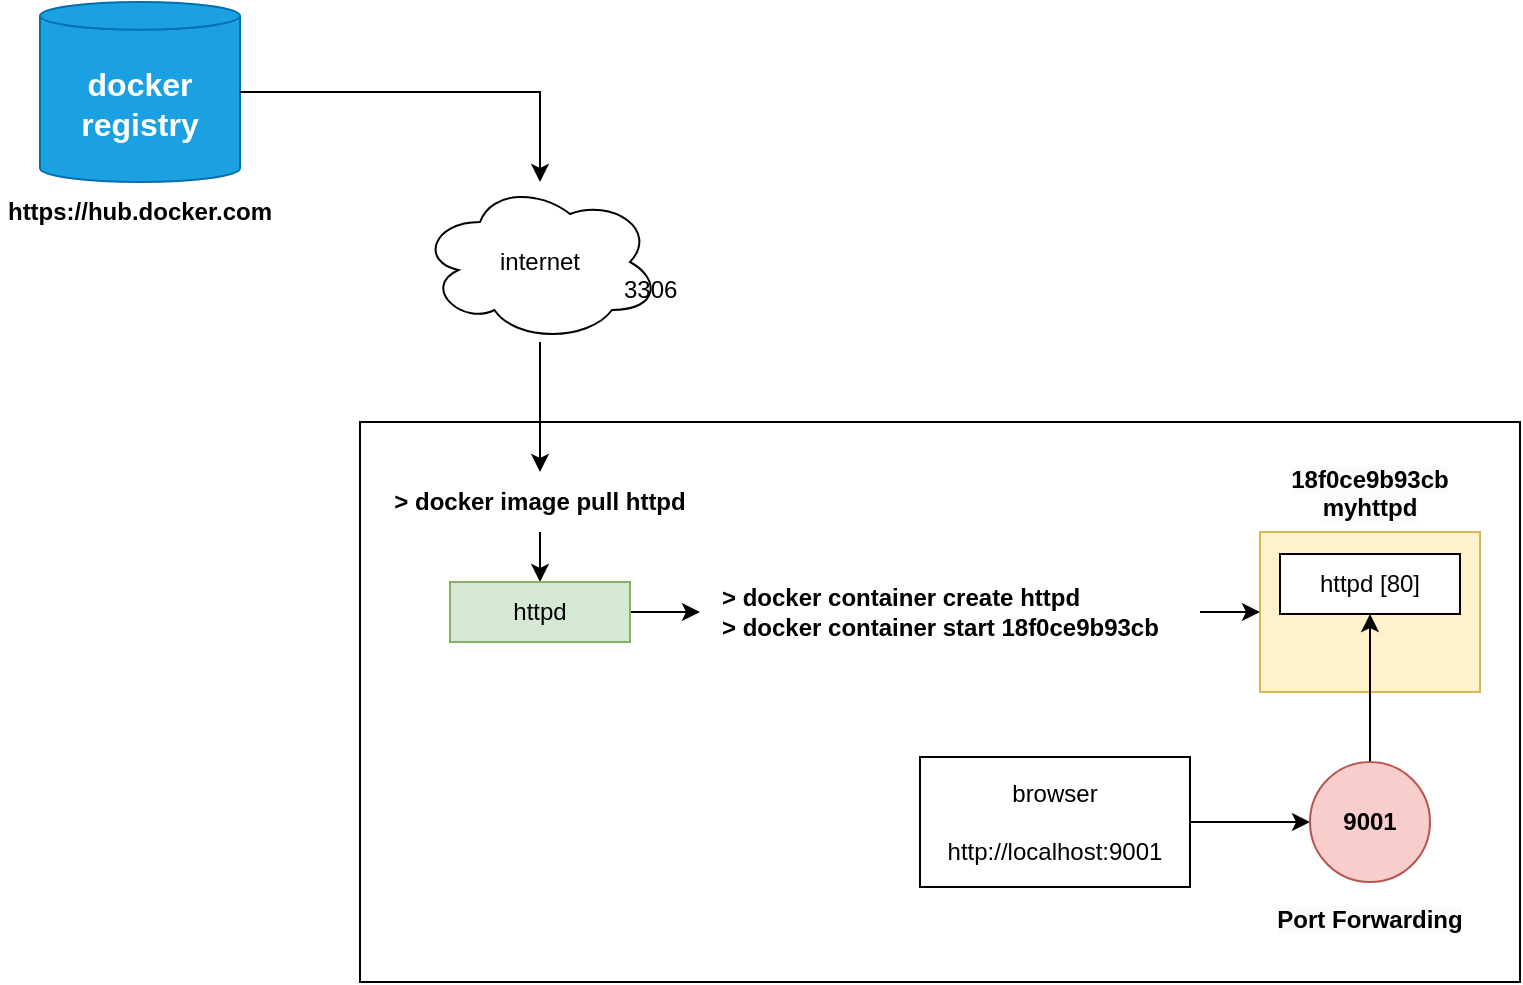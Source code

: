 <mxfile version="21.4.0" type="device" pages="5">
  <diagram name="Page-1" id="sxx5FVFCmUHuuwaiS7VD">
    <mxGraphModel dx="801" dy="534" grid="1" gridSize="10" guides="1" tooltips="1" connect="1" arrows="1" fold="1" page="1" pageScale="1" pageWidth="827" pageHeight="1169" math="0" shadow="0">
      <root>
        <mxCell id="0" />
        <mxCell id="1" parent="0" />
        <mxCell id="eNRJMYx2nh6S-fLK5otT-12" value="" style="rounded=0;whiteSpace=wrap;html=1;" vertex="1" parent="1">
          <mxGeometry x="310" y="350" width="580" height="280" as="geometry" />
        </mxCell>
        <mxCell id="eNRJMYx2nh6S-fLK5otT-8" style="edgeStyle=orthogonalEdgeStyle;rounded=0;orthogonalLoop=1;jettySize=auto;html=1;entryX=0.5;entryY=0;entryDx=0;entryDy=0;" edge="1" parent="1" source="eNRJMYx2nh6S-fLK5otT-5" target="eNRJMYx2nh6S-fLK5otT-3">
          <mxGeometry relative="1" as="geometry" />
        </mxCell>
        <mxCell id="eNRJMYx2nh6S-fLK5otT-1" value="docker registry" style="shape=cylinder3;whiteSpace=wrap;html=1;boundedLbl=1;backgroundOutline=1;size=6.931;fontStyle=1;fontSize=16;fillColor=#1ba1e2;fontColor=#ffffff;strokeColor=#006EAF;" vertex="1" parent="1">
          <mxGeometry x="150" y="140" width="100" height="90" as="geometry" />
        </mxCell>
        <mxCell id="eNRJMYx2nh6S-fLK5otT-2" value="https://hub.docker.com" style="text;html=1;strokeColor=none;fillColor=none;align=center;verticalAlign=middle;whiteSpace=wrap;rounded=0;fontStyle=1" vertex="1" parent="1">
          <mxGeometry x="130" y="230" width="140" height="30" as="geometry" />
        </mxCell>
        <mxCell id="eNRJMYx2nh6S-fLK5otT-15" style="edgeStyle=orthogonalEdgeStyle;rounded=0;orthogonalLoop=1;jettySize=auto;html=1;" edge="1" parent="1" source="eNRJMYx2nh6S-fLK5otT-3" target="eNRJMYx2nh6S-fLK5otT-14">
          <mxGeometry relative="1" as="geometry" />
        </mxCell>
        <mxCell id="eNRJMYx2nh6S-fLK5otT-3" value="httpd" style="rounded=0;whiteSpace=wrap;html=1;fillColor=#d5e8d4;strokeColor=#82b366;" vertex="1" parent="1">
          <mxGeometry x="355" y="430" width="90" height="30" as="geometry" />
        </mxCell>
        <mxCell id="eNRJMYx2nh6S-fLK5otT-9" value="" style="edgeStyle=orthogonalEdgeStyle;rounded=0;orthogonalLoop=1;jettySize=auto;html=1;entryX=0.5;entryY=0;entryDx=0;entryDy=0;" edge="1" parent="1" source="eNRJMYx2nh6S-fLK5otT-10" target="eNRJMYx2nh6S-fLK5otT-5">
          <mxGeometry relative="1" as="geometry">
            <mxPoint x="290" y="245" as="sourcePoint" />
            <mxPoint x="435" y="430" as="targetPoint" />
          </mxGeometry>
        </mxCell>
        <mxCell id="eNRJMYx2nh6S-fLK5otT-5" value="&amp;gt; docker image pull httpd" style="text;html=1;strokeColor=none;fillColor=none;align=center;verticalAlign=middle;whiteSpace=wrap;rounded=0;fontStyle=1" vertex="1" parent="1">
          <mxGeometry x="315" y="375" width="170" height="30" as="geometry" />
        </mxCell>
        <mxCell id="eNRJMYx2nh6S-fLK5otT-11" value="" style="edgeStyle=orthogonalEdgeStyle;rounded=0;orthogonalLoop=1;jettySize=auto;html=1;entryX=0.5;entryY=0;entryDx=0;entryDy=0;" edge="1" parent="1" source="eNRJMYx2nh6S-fLK5otT-1" target="eNRJMYx2nh6S-fLK5otT-10">
          <mxGeometry relative="1" as="geometry">
            <mxPoint x="290" y="245" as="sourcePoint" />
            <mxPoint x="485" y="410" as="targetPoint" />
          </mxGeometry>
        </mxCell>
        <mxCell id="eNRJMYx2nh6S-fLK5otT-10" value="internet" style="ellipse;shape=cloud;whiteSpace=wrap;html=1;" vertex="1" parent="1">
          <mxGeometry x="340" y="230" width="120" height="80" as="geometry" />
        </mxCell>
        <mxCell id="eNRJMYx2nh6S-fLK5otT-13" value="" style="rounded=0;whiteSpace=wrap;html=1;fillColor=#fff2cc;strokeColor=#d6b656;" vertex="1" parent="1">
          <mxGeometry x="760" y="405" width="110" height="80" as="geometry" />
        </mxCell>
        <mxCell id="eNRJMYx2nh6S-fLK5otT-19" style="edgeStyle=orthogonalEdgeStyle;rounded=0;orthogonalLoop=1;jettySize=auto;html=1;" edge="1" parent="1" source="eNRJMYx2nh6S-fLK5otT-14" target="eNRJMYx2nh6S-fLK5otT-13">
          <mxGeometry relative="1" as="geometry" />
        </mxCell>
        <mxCell id="eNRJMYx2nh6S-fLK5otT-14" value="&amp;gt; docker container create httpd&lt;br&gt;&amp;gt; docker container start&amp;nbsp;18f0ce9b93cb" style="text;html=1;strokeColor=none;fillColor=none;align=left;verticalAlign=middle;whiteSpace=wrap;rounded=0;fontStyle=1;spacingLeft=9;" vertex="1" parent="1">
          <mxGeometry x="480" y="405" width="250" height="80" as="geometry" />
        </mxCell>
        <mxCell id="eNRJMYx2nh6S-fLK5otT-21" value="&lt;span style=&quot;color: rgb(0, 0, 0); font-family: Helvetica; font-size: 12px; font-style: normal; font-variant-ligatures: normal; font-variant-caps: normal; font-weight: 700; letter-spacing: normal; orphans: 2; text-indent: 0px; text-transform: none; widows: 2; word-spacing: 0px; -webkit-text-stroke-width: 0px; background-color: rgb(251, 251, 251); text-decoration-thickness: initial; text-decoration-style: initial; text-decoration-color: initial; float: none; display: inline !important;&quot;&gt;18f0ce9b93cb&lt;br&gt;myhttpd&lt;br&gt;&lt;/span&gt;" style="text;whiteSpace=wrap;html=1;align=center;" vertex="1" parent="1">
          <mxGeometry x="760" y="365" width="110" height="35" as="geometry" />
        </mxCell>
        <mxCell id="eNRJMYx2nh6S-fLK5otT-22" value="httpd [80]" style="rounded=0;whiteSpace=wrap;html=1;" vertex="1" parent="1">
          <mxGeometry x="770" y="416" width="90" height="30" as="geometry" />
        </mxCell>
        <mxCell id="eNRJMYx2nh6S-fLK5otT-26" style="edgeStyle=orthogonalEdgeStyle;rounded=0;orthogonalLoop=1;jettySize=auto;html=1;" edge="1" parent="1" source="eNRJMYx2nh6S-fLK5otT-23" target="eNRJMYx2nh6S-fLK5otT-25">
          <mxGeometry relative="1" as="geometry" />
        </mxCell>
        <mxCell id="eNRJMYx2nh6S-fLK5otT-23" value="browser&lt;br&gt;&lt;br&gt;http://localhost:9001" style="rounded=0;whiteSpace=wrap;html=1;" vertex="1" parent="1">
          <mxGeometry x="590" y="517.5" width="135" height="65" as="geometry" />
        </mxCell>
        <mxCell id="eNRJMYx2nh6S-fLK5otT-27" style="edgeStyle=orthogonalEdgeStyle;rounded=0;orthogonalLoop=1;jettySize=auto;html=1;" edge="1" parent="1" source="eNRJMYx2nh6S-fLK5otT-25" target="eNRJMYx2nh6S-fLK5otT-22">
          <mxGeometry relative="1" as="geometry" />
        </mxCell>
        <mxCell id="eNRJMYx2nh6S-fLK5otT-25" value="9001" style="ellipse;whiteSpace=wrap;html=1;aspect=fixed;fontStyle=1;fillColor=#f8cecc;strokeColor=#b85450;" vertex="1" parent="1">
          <mxGeometry x="785" y="520" width="60" height="60" as="geometry" />
        </mxCell>
        <mxCell id="eNRJMYx2nh6S-fLK5otT-28" value="&lt;span style=&quot;color: rgb(0, 0, 0); font-family: Helvetica; font-size: 12px; font-style: normal; font-variant-ligatures: normal; font-variant-caps: normal; font-weight: 700; letter-spacing: normal; orphans: 2; text-indent: 0px; text-transform: none; widows: 2; word-spacing: 0px; -webkit-text-stroke-width: 0px; background-color: rgb(251, 251, 251); text-decoration-thickness: initial; text-decoration-style: initial; text-decoration-color: initial; float: none; display: inline !important;&quot;&gt;Port Forwarding&lt;br&gt;&lt;/span&gt;" style="text;whiteSpace=wrap;html=1;align=center;" vertex="1" parent="1">
          <mxGeometry x="760" y="585" width="110" height="17.5" as="geometry" />
        </mxCell>
        <mxCell id="eNRJMYx2nh6S-fLK5otT-29" value="3306" style="text;whiteSpace=wrap;" vertex="1" parent="1">
          <mxGeometry x="440" y="270" width="60" height="40" as="geometry" />
        </mxCell>
      </root>
    </mxGraphModel>
  </diagram>
  <diagram id="cSW3mCJGaBPUm7ZCizsV" name="Page-2">
    <mxGraphModel dx="710" dy="473" grid="1" gridSize="10" guides="1" tooltips="1" connect="1" arrows="1" fold="1" page="1" pageScale="1" pageWidth="827" pageHeight="1169" math="0" shadow="0">
      <root>
        <mxCell id="0" />
        <mxCell id="1" parent="0" />
        <mxCell id="CWfunzdqJpftwuqHlbdU-1" value="" style="rounded=0;whiteSpace=wrap;html=1;" vertex="1" parent="1">
          <mxGeometry x="310" y="350" width="580" height="280" as="geometry" />
        </mxCell>
        <mxCell id="CWfunzdqJpftwuqHlbdU-2" style="edgeStyle=orthogonalEdgeStyle;rounded=0;orthogonalLoop=1;jettySize=auto;html=1;entryX=0.5;entryY=0;entryDx=0;entryDy=0;" edge="1" parent="1" source="CWfunzdqJpftwuqHlbdU-8" target="CWfunzdqJpftwuqHlbdU-6">
          <mxGeometry relative="1" as="geometry" />
        </mxCell>
        <mxCell id="CWfunzdqJpftwuqHlbdU-3" value="docker registry" style="shape=cylinder3;whiteSpace=wrap;html=1;boundedLbl=1;backgroundOutline=1;size=6.931;fontStyle=1;fontSize=16;fillColor=#1ba1e2;fontColor=#ffffff;strokeColor=#006EAF;" vertex="1" parent="1">
          <mxGeometry x="150" y="140" width="100" height="90" as="geometry" />
        </mxCell>
        <mxCell id="CWfunzdqJpftwuqHlbdU-4" value="https://hub.docker.com" style="text;html=1;strokeColor=none;fillColor=none;align=center;verticalAlign=middle;whiteSpace=wrap;rounded=0;fontStyle=1" vertex="1" parent="1">
          <mxGeometry x="130" y="230" width="140" height="30" as="geometry" />
        </mxCell>
        <mxCell id="CWfunzdqJpftwuqHlbdU-5" style="edgeStyle=orthogonalEdgeStyle;rounded=0;orthogonalLoop=1;jettySize=auto;html=1;" edge="1" parent="1" source="CWfunzdqJpftwuqHlbdU-6" target="CWfunzdqJpftwuqHlbdU-13">
          <mxGeometry relative="1" as="geometry" />
        </mxCell>
        <mxCell id="CWfunzdqJpftwuqHlbdU-6" value="httpd" style="rounded=0;whiteSpace=wrap;html=1;fillColor=#d5e8d4;strokeColor=#82b366;" vertex="1" parent="1">
          <mxGeometry x="355" y="430" width="90" height="30" as="geometry" />
        </mxCell>
        <mxCell id="CWfunzdqJpftwuqHlbdU-7" value="" style="edgeStyle=orthogonalEdgeStyle;rounded=0;orthogonalLoop=1;jettySize=auto;html=1;entryX=0.5;entryY=0;entryDx=0;entryDy=0;" edge="1" parent="1" source="CWfunzdqJpftwuqHlbdU-10" target="CWfunzdqJpftwuqHlbdU-8">
          <mxGeometry relative="1" as="geometry">
            <mxPoint x="290" y="245" as="sourcePoint" />
            <mxPoint x="435" y="430" as="targetPoint" />
          </mxGeometry>
        </mxCell>
        <mxCell id="CWfunzdqJpftwuqHlbdU-8" value="&amp;gt; docker image pull httpd" style="text;html=1;strokeColor=none;fillColor=none;align=center;verticalAlign=middle;whiteSpace=wrap;rounded=0;fontStyle=1" vertex="1" parent="1">
          <mxGeometry x="315" y="375" width="170" height="30" as="geometry" />
        </mxCell>
        <mxCell id="CWfunzdqJpftwuqHlbdU-9" value="" style="edgeStyle=orthogonalEdgeStyle;rounded=0;orthogonalLoop=1;jettySize=auto;html=1;entryX=0.5;entryY=0;entryDx=0;entryDy=0;" edge="1" parent="1" source="CWfunzdqJpftwuqHlbdU-3" target="CWfunzdqJpftwuqHlbdU-10">
          <mxGeometry relative="1" as="geometry">
            <mxPoint x="290" y="245" as="sourcePoint" />
            <mxPoint x="485" y="410" as="targetPoint" />
          </mxGeometry>
        </mxCell>
        <mxCell id="CWfunzdqJpftwuqHlbdU-10" value="internet" style="ellipse;shape=cloud;whiteSpace=wrap;html=1;" vertex="1" parent="1">
          <mxGeometry x="340" y="230" width="120" height="80" as="geometry" />
        </mxCell>
        <mxCell id="CWfunzdqJpftwuqHlbdU-11" value="" style="rounded=0;whiteSpace=wrap;html=1;fillColor=#fff2cc;strokeColor=#d6b656;" vertex="1" parent="1">
          <mxGeometry x="760" y="405" width="110" height="80" as="geometry" />
        </mxCell>
        <mxCell id="CWfunzdqJpftwuqHlbdU-12" style="edgeStyle=orthogonalEdgeStyle;rounded=0;orthogonalLoop=1;jettySize=auto;html=1;" edge="1" parent="1" source="CWfunzdqJpftwuqHlbdU-13" target="CWfunzdqJpftwuqHlbdU-11">
          <mxGeometry relative="1" as="geometry" />
        </mxCell>
        <mxCell id="CWfunzdqJpftwuqHlbdU-13" value="&amp;gt;&amp;nbsp;docker container run -itd --name mysql -p 7005:3306 -e MYSQL_ROOT_PASSWORD=root mysql" style="text;html=1;strokeColor=none;fillColor=none;align=left;verticalAlign=middle;whiteSpace=wrap;rounded=0;fontStyle=1;spacingLeft=9;" vertex="1" parent="1">
          <mxGeometry x="480" y="405" width="250" height="80" as="geometry" />
        </mxCell>
        <mxCell id="CWfunzdqJpftwuqHlbdU-14" value="&lt;span style=&quot;color: rgb(0, 0, 0); font-family: Helvetica; font-size: 12px; font-style: normal; font-variant-ligatures: normal; font-variant-caps: normal; font-weight: 700; letter-spacing: normal; orphans: 2; text-indent: 0px; text-transform: none; widows: 2; word-spacing: 0px; -webkit-text-stroke-width: 0px; background-color: rgb(251, 251, 251); text-decoration-thickness: initial; text-decoration-style: initial; text-decoration-color: initial; float: none; display: inline !important;&quot;&gt;18f0ce9b93cb&lt;br&gt;mysql&lt;br&gt;&lt;/span&gt;" style="text;whiteSpace=wrap;html=1;align=center;" vertex="1" parent="1">
          <mxGeometry x="760" y="365" width="110" height="35" as="geometry" />
        </mxCell>
        <mxCell id="CWfunzdqJpftwuqHlbdU-15" value="mysql [3306]" style="rounded=0;whiteSpace=wrap;html=1;" vertex="1" parent="1">
          <mxGeometry x="770" y="416" width="90" height="30" as="geometry" />
        </mxCell>
        <mxCell id="CWfunzdqJpftwuqHlbdU-23" style="edgeStyle=orthogonalEdgeStyle;rounded=0;orthogonalLoop=1;jettySize=auto;html=1;" edge="1" parent="1" source="CWfunzdqJpftwuqHlbdU-17" target="CWfunzdqJpftwuqHlbdU-19">
          <mxGeometry relative="1" as="geometry" />
        </mxCell>
        <mxCell id="CWfunzdqJpftwuqHlbdU-17" value="express application" style="rounded=0;whiteSpace=wrap;html=1;" vertex="1" parent="1">
          <mxGeometry x="590" y="517.5" width="135" height="65" as="geometry" />
        </mxCell>
        <mxCell id="CWfunzdqJpftwuqHlbdU-18" style="edgeStyle=orthogonalEdgeStyle;rounded=0;orthogonalLoop=1;jettySize=auto;html=1;" edge="1" parent="1" source="CWfunzdqJpftwuqHlbdU-19" target="CWfunzdqJpftwuqHlbdU-15">
          <mxGeometry relative="1" as="geometry" />
        </mxCell>
        <mxCell id="CWfunzdqJpftwuqHlbdU-19" value="7005" style="ellipse;whiteSpace=wrap;html=1;aspect=fixed;fontStyle=1;fillColor=#f8cecc;strokeColor=#b85450;" vertex="1" parent="1">
          <mxGeometry x="785" y="520" width="60" height="60" as="geometry" />
        </mxCell>
        <mxCell id="CWfunzdqJpftwuqHlbdU-20" value="&lt;span style=&quot;color: rgb(0, 0, 0); font-family: Helvetica; font-size: 12px; font-style: normal; font-variant-ligatures: normal; font-variant-caps: normal; font-weight: 700; letter-spacing: normal; orphans: 2; text-indent: 0px; text-transform: none; widows: 2; word-spacing: 0px; -webkit-text-stroke-width: 0px; background-color: rgb(251, 251, 251); text-decoration-thickness: initial; text-decoration-style: initial; text-decoration-color: initial; float: none; display: inline !important;&quot;&gt;Port Forwarding&lt;br&gt;&lt;/span&gt;" style="text;whiteSpace=wrap;html=1;align=center;" vertex="1" parent="1">
          <mxGeometry x="760" y="585" width="110" height="17.5" as="geometry" />
        </mxCell>
      </root>
    </mxGraphModel>
  </diagram>
  <diagram id="DwYD4p1SKn8rIeB1M95D" name="Page-3">
    <mxGraphModel dx="753" dy="502" grid="1" gridSize="10" guides="1" tooltips="1" connect="1" arrows="1" fold="1" page="1" pageScale="1" pageWidth="827" pageHeight="1169" math="0" shadow="0">
      <root>
        <mxCell id="0" />
        <mxCell id="1" parent="0" />
        <mxCell id="5Bj7-M85FOAhT-jCLr8y-18" value="" style="rounded=0;whiteSpace=wrap;html=1;" vertex="1" parent="1">
          <mxGeometry x="104.5" y="300" width="360" height="80" as="geometry" />
        </mxCell>
        <mxCell id="5Bj7-M85FOAhT-jCLr8y-1" value="Express" style="rounded=0;whiteSpace=wrap;html=1;" vertex="1" parent="1">
          <mxGeometry x="210" y="100" width="100" height="40" as="geometry" />
        </mxCell>
        <mxCell id="5Bj7-M85FOAhT-jCLr8y-2" value="MySQL" style="rounded=0;whiteSpace=wrap;html=1;" vertex="1" parent="1">
          <mxGeometry x="359" y="100" width="100" height="40" as="geometry" />
        </mxCell>
        <mxCell id="5Bj7-M85FOAhT-jCLr8y-4" value="User" style="rounded=0;whiteSpace=wrap;html=1;" vertex="1" parent="1">
          <mxGeometry x="70" y="100" width="100" height="40" as="geometry" />
        </mxCell>
        <mxCell id="5Bj7-M85FOAhT-jCLr8y-5" value="User" style="rounded=0;whiteSpace=wrap;html=1;" vertex="1" parent="1">
          <mxGeometry x="80" y="110" width="100" height="40" as="geometry" />
        </mxCell>
        <mxCell id="5Bj7-M85FOAhT-jCLr8y-6" value="Express" style="rounded=0;whiteSpace=wrap;html=1;" vertex="1" parent="1">
          <mxGeometry x="220" y="110" width="100" height="40" as="geometry" />
        </mxCell>
        <mxCell id="5Bj7-M85FOAhT-jCLr8y-7" value="MySQL" style="rounded=0;whiteSpace=wrap;html=1;" vertex="1" parent="1">
          <mxGeometry x="369" y="110" width="100" height="40" as="geometry" />
        </mxCell>
        <mxCell id="5Bj7-M85FOAhT-jCLr8y-10" style="edgeStyle=orthogonalEdgeStyle;rounded=0;orthogonalLoop=1;jettySize=auto;html=1;entryX=0;entryY=0.5;entryDx=0;entryDy=0;entryPerimeter=0;" edge="1" parent="1" source="5Bj7-M85FOAhT-jCLr8y-8" target="5Bj7-M85FOAhT-jCLr8y-9">
          <mxGeometry relative="1" as="geometry" />
        </mxCell>
        <mxCell id="5Bj7-M85FOAhT-jCLr8y-8" value="MySQL" style="rounded=0;whiteSpace=wrap;html=1;" vertex="1" parent="1">
          <mxGeometry x="379" y="120" width="100" height="40" as="geometry" />
        </mxCell>
        <mxCell id="5Bj7-M85FOAhT-jCLr8y-9" value="volume" style="shape=cylinder3;whiteSpace=wrap;html=1;boundedLbl=1;backgroundOutline=1;size=6.182;" vertex="1" parent="1">
          <mxGeometry x="540" y="110" width="60" height="60" as="geometry" />
        </mxCell>
        <mxCell id="5Bj7-M85FOAhT-jCLr8y-11" value="Express" style="rounded=0;whiteSpace=wrap;html=1;" vertex="1" parent="1">
          <mxGeometry x="230" y="120" width="100" height="40" as="geometry" />
        </mxCell>
        <mxCell id="5Bj7-M85FOAhT-jCLr8y-13" value="User" style="rounded=0;whiteSpace=wrap;html=1;" vertex="1" parent="1">
          <mxGeometry x="90" y="120" width="100" height="40" as="geometry" />
        </mxCell>
        <mxCell id="5Bj7-M85FOAhT-jCLr8y-23" style="edgeStyle=orthogonalEdgeStyle;rounded=0;orthogonalLoop=1;jettySize=auto;html=1;entryX=0;entryY=0;entryDx=0;entryDy=41.909;entryPerimeter=0;" edge="1" parent="1" source="5Bj7-M85FOAhT-jCLr8y-14" target="5Bj7-M85FOAhT-jCLr8y-19">
          <mxGeometry relative="1" as="geometry" />
        </mxCell>
        <mxCell id="5Bj7-M85FOAhT-jCLr8y-14" value="" style="rounded=0;whiteSpace=wrap;html=1;" vertex="1" parent="1">
          <mxGeometry x="119" y="310" width="360" height="80" as="geometry" />
        </mxCell>
        <mxCell id="5Bj7-M85FOAhT-jCLr8y-15" value="MySQL" style="rounded=0;whiteSpace=wrap;html=1;" vertex="1" parent="1">
          <mxGeometry x="364.5" y="330" width="100" height="40" as="geometry" />
        </mxCell>
        <mxCell id="5Bj7-M85FOAhT-jCLr8y-16" value="Express" style="rounded=0;whiteSpace=wrap;html=1;" vertex="1" parent="1">
          <mxGeometry x="250" y="330" width="100" height="40" as="geometry" />
        </mxCell>
        <mxCell id="5Bj7-M85FOAhT-jCLr8y-17" value="User" style="rounded=0;whiteSpace=wrap;html=1;" vertex="1" parent="1">
          <mxGeometry x="140" y="330" width="100" height="40" as="geometry" />
        </mxCell>
        <mxCell id="5Bj7-M85FOAhT-jCLr8y-19" value="volume" style="shape=cylinder3;whiteSpace=wrap;html=1;boundedLbl=1;backgroundOutline=1;size=6.182;" vertex="1" parent="1">
          <mxGeometry x="530" y="309" width="60" height="60" as="geometry" />
        </mxCell>
        <mxCell id="5Bj7-M85FOAhT-jCLr8y-20" value="volume" style="shape=cylinder3;whiteSpace=wrap;html=1;boundedLbl=1;backgroundOutline=1;size=6.182;" vertex="1" parent="1">
          <mxGeometry x="540" y="319" width="60" height="60" as="geometry" />
        </mxCell>
        <mxCell id="5Bj7-M85FOAhT-jCLr8y-21" value="volume" style="shape=cylinder3;whiteSpace=wrap;html=1;boundedLbl=1;backgroundOutline=1;size=6.182;" vertex="1" parent="1">
          <mxGeometry x="550" y="329" width="60" height="60" as="geometry" />
        </mxCell>
        <mxCell id="5Bj7-M85FOAhT-jCLr8y-24" value="Pod" style="text;html=1;strokeColor=none;fillColor=none;align=left;verticalAlign=middle;whiteSpace=wrap;rounded=0;fontStyle=1;fontSize=15;" vertex="1" parent="1">
          <mxGeometry x="104.5" y="260" width="60" height="30" as="geometry" />
        </mxCell>
        <mxCell id="5Bj7-M85FOAhT-jCLr8y-25" value="Container" style="text;html=1;strokeColor=none;fillColor=none;align=left;verticalAlign=middle;whiteSpace=wrap;rounded=0;fontStyle=1;fontSize=15;" vertex="1" parent="1">
          <mxGeometry x="70" y="60" width="60" height="30" as="geometry" />
        </mxCell>
        <mxCell id="5Bj7-M85FOAhT-jCLr8y-26" value="Container" style="text;html=1;strokeColor=none;fillColor=none;align=left;verticalAlign=middle;whiteSpace=wrap;rounded=0;fontStyle=1;fontSize=15;" vertex="1" parent="1">
          <mxGeometry x="210" y="60" width="60" height="30" as="geometry" />
        </mxCell>
        <mxCell id="5Bj7-M85FOAhT-jCLr8y-27" value="Container" style="text;html=1;strokeColor=none;fillColor=none;align=left;verticalAlign=middle;whiteSpace=wrap;rounded=0;fontStyle=1;fontSize=15;" vertex="1" parent="1">
          <mxGeometry x="354" y="60" width="60" height="30" as="geometry" />
        </mxCell>
      </root>
    </mxGraphModel>
  </diagram>
  <diagram id="mYA8x4DzlVKNpGZE2WCI" name="Page-4">
    <mxGraphModel dx="857" dy="571" grid="1" gridSize="10" guides="1" tooltips="1" connect="1" arrows="1" fold="1" page="1" pageScale="1" pageWidth="827" pageHeight="1169" math="0" shadow="0">
      <root>
        <mxCell id="0" />
        <mxCell id="1" parent="0" />
        <mxCell id="ANRGTqrKiU3o8B95tIgn-30" value="" style="rounded=0;whiteSpace=wrap;html=1;" vertex="1" parent="1">
          <mxGeometry x="90" y="250" width="630" height="520" as="geometry" />
        </mxCell>
        <mxCell id="YQRpKFt5jbzcC58EgMRu-1" value="" style="rounded=0;whiteSpace=wrap;html=1;fillColor=#d5e8d4;strokeColor=#82b366;" vertex="1" parent="1">
          <mxGeometry x="245" y="520" width="190" height="190" as="geometry" />
        </mxCell>
        <mxCell id="ANRGTqrKiU3o8B95tIgn-2" value="" style="rounded=0;whiteSpace=wrap;html=1;fillColor=#ffe6cc;strokeColor=#d79b00;" vertex="1" parent="1">
          <mxGeometry x="265" y="570" width="150" height="120" as="geometry" />
        </mxCell>
        <mxCell id="ANRGTqrKiU3o8B95tIgn-3" value="" style="group" vertex="1" connectable="0" parent="1">
          <mxGeometry x="290" y="608" width="100" height="64" as="geometry" />
        </mxCell>
        <mxCell id="YQRpKFt5jbzcC58EgMRu-2" value="apache" style="rounded=0;whiteSpace=wrap;html=1;fontSize=15;fontStyle=1" vertex="1" parent="ANRGTqrKiU3o8B95tIgn-3">
          <mxGeometry y="4" width="100" height="60" as="geometry" />
        </mxCell>
        <mxCell id="ANRGTqrKiU3o8B95tIgn-1" value="80" style="text;html=1;strokeColor=none;fillColor=none;align=left;verticalAlign=middle;whiteSpace=wrap;rounded=0;fontStyle=1;fontSize=15;" vertex="1" parent="ANRGTqrKiU3o8B95tIgn-3">
          <mxGeometry x="77" width="20" height="30" as="geometry" />
        </mxCell>
        <mxCell id="ANRGTqrKiU3o8B95tIgn-5" value="80" style="text;html=1;strokeColor=none;fillColor=none;align=right;verticalAlign=middle;whiteSpace=wrap;rounded=0;fontStyle=1;fontSize=17;spacingRight=5;" vertex="1" parent="1">
          <mxGeometry x="355" y="570" width="60" height="30" as="geometry" />
        </mxCell>
        <mxCell id="ANRGTqrKiU3o8B95tIgn-6" value="Pod" style="text;html=1;strokeColor=none;fillColor=none;align=left;verticalAlign=middle;whiteSpace=wrap;rounded=0;fontStyle=1;fontSize=17;spacingRight=5;" vertex="1" parent="1">
          <mxGeometry x="245" y="710" width="60" height="30" as="geometry" />
        </mxCell>
        <mxCell id="ANRGTqrKiU3o8B95tIgn-9" style="edgeStyle=orthogonalEdgeStyle;rounded=0;orthogonalLoop=1;jettySize=auto;html=1;entryX=0.455;entryY=0.113;entryDx=0;entryDy=0;entryPerimeter=0;" edge="1" parent="1" source="ANRGTqrKiU3o8B95tIgn-7" target="ANRGTqrKiU3o8B95tIgn-8">
          <mxGeometry relative="1" as="geometry">
            <Array as="points">
              <mxPoint x="450" y="139" />
            </Array>
          </mxGeometry>
        </mxCell>
        <mxCell id="ANRGTqrKiU3o8B95tIgn-7" value="client" style="rounded=0;whiteSpace=wrap;html=1;fontStyle=1;fontSize=16;" vertex="1" parent="1">
          <mxGeometry x="405" y="50" width="90" height="49.5" as="geometry" />
        </mxCell>
        <mxCell id="ANRGTqrKiU3o8B95tIgn-39" style="edgeStyle=orthogonalEdgeStyle;rounded=0;orthogonalLoop=1;jettySize=auto;html=1;entryX=0.5;entryY=0;entryDx=0;entryDy=0;" edge="1" parent="1" source="ANRGTqrKiU3o8B95tIgn-8" target="ANRGTqrKiU3o8B95tIgn-45">
          <mxGeometry relative="1" as="geometry" />
        </mxCell>
        <mxCell id="ANRGTqrKiU3o8B95tIgn-8" value="" style="ellipse;shape=cloud;whiteSpace=wrap;html=1;" vertex="1" parent="1">
          <mxGeometry x="390" y="130" width="120" height="80" as="geometry" />
        </mxCell>
        <mxCell id="ANRGTqrKiU3o8B95tIgn-11" value="10.244.10.4" style="text;html=1;strokeColor=none;fillColor=none;align=right;verticalAlign=middle;whiteSpace=wrap;rounded=0;fontStyle=1;fontSize=14;" vertex="1" parent="1">
          <mxGeometry x="355" y="710" width="80" height="30" as="geometry" />
        </mxCell>
        <mxCell id="ANRGTqrKiU3o8B95tIgn-12" value="80" style="text;html=1;strokeColor=none;fillColor=none;align=right;verticalAlign=middle;whiteSpace=wrap;rounded=0;fontStyle=1;fontSize=17;spacingRight=5;" vertex="1" parent="1">
          <mxGeometry x="375" y="520" width="60" height="30" as="geometry" />
        </mxCell>
        <mxCell id="ANRGTqrKiU3o8B95tIgn-13" value="" style="rounded=0;whiteSpace=wrap;html=1;fillColor=#d5e8d4;strokeColor=#82b366;" vertex="1" parent="1">
          <mxGeometry x="465" y="520" width="190" height="190" as="geometry" />
        </mxCell>
        <mxCell id="ANRGTqrKiU3o8B95tIgn-14" value="" style="rounded=0;whiteSpace=wrap;html=1;fillColor=#ffe6cc;strokeColor=#d79b00;" vertex="1" parent="1">
          <mxGeometry x="485" y="570" width="150" height="120" as="geometry" />
        </mxCell>
        <mxCell id="ANRGTqrKiU3o8B95tIgn-15" value="" style="group" vertex="1" connectable="0" parent="1">
          <mxGeometry x="510" y="608" width="100" height="64" as="geometry" />
        </mxCell>
        <mxCell id="ANRGTqrKiU3o8B95tIgn-16" value="apache" style="rounded=0;whiteSpace=wrap;html=1;fontSize=15;fontStyle=1" vertex="1" parent="ANRGTqrKiU3o8B95tIgn-15">
          <mxGeometry y="4" width="100" height="60" as="geometry" />
        </mxCell>
        <mxCell id="ANRGTqrKiU3o8B95tIgn-17" value="80" style="text;html=1;strokeColor=none;fillColor=none;align=left;verticalAlign=middle;whiteSpace=wrap;rounded=0;fontStyle=1;fontSize=15;" vertex="1" parent="ANRGTqrKiU3o8B95tIgn-15">
          <mxGeometry x="77" width="20" height="30" as="geometry" />
        </mxCell>
        <mxCell id="ANRGTqrKiU3o8B95tIgn-18" value="80" style="text;html=1;strokeColor=none;fillColor=none;align=right;verticalAlign=middle;whiteSpace=wrap;rounded=0;fontStyle=1;fontSize=17;spacingRight=5;" vertex="1" parent="1">
          <mxGeometry x="575" y="570" width="60" height="30" as="geometry" />
        </mxCell>
        <mxCell id="ANRGTqrKiU3o8B95tIgn-19" value="Pod" style="text;html=1;strokeColor=none;fillColor=none;align=left;verticalAlign=middle;whiteSpace=wrap;rounded=0;fontStyle=1;fontSize=17;spacingRight=5;" vertex="1" parent="1">
          <mxGeometry x="465" y="710" width="60" height="30" as="geometry" />
        </mxCell>
        <mxCell id="ANRGTqrKiU3o8B95tIgn-20" value="10.244.10.5" style="text;html=1;strokeColor=none;fillColor=none;align=right;verticalAlign=middle;whiteSpace=wrap;rounded=0;fontStyle=1;fontSize=14;" vertex="1" parent="1">
          <mxGeometry x="575" y="710" width="80" height="30" as="geometry" />
        </mxCell>
        <mxCell id="ANRGTqrKiU3o8B95tIgn-21" value="80" style="text;html=1;strokeColor=none;fillColor=none;align=right;verticalAlign=middle;whiteSpace=wrap;rounded=0;fontStyle=1;fontSize=17;spacingRight=5;" vertex="1" parent="1">
          <mxGeometry x="595" y="520" width="60" height="30" as="geometry" />
        </mxCell>
        <mxCell id="ANRGTqrKiU3o8B95tIgn-27" style="edgeStyle=orthogonalEdgeStyle;rounded=0;orthogonalLoop=1;jettySize=auto;html=1;entryX=0.377;entryY=0.082;entryDx=0;entryDy=0;entryPerimeter=0;" edge="1" parent="1" source="ANRGTqrKiU3o8B95tIgn-22" target="ANRGTqrKiU3o8B95tIgn-25">
          <mxGeometry relative="1" as="geometry" />
        </mxCell>
        <mxCell id="ANRGTqrKiU3o8B95tIgn-28" style="edgeStyle=orthogonalEdgeStyle;rounded=0;orthogonalLoop=1;jettySize=auto;html=1;entryX=0.5;entryY=0;entryDx=0;entryDy=0;" edge="1" parent="1" source="ANRGTqrKiU3o8B95tIgn-22" target="ANRGTqrKiU3o8B95tIgn-26">
          <mxGeometry relative="1" as="geometry" />
        </mxCell>
        <mxCell id="ANRGTqrKiU3o8B95tIgn-22" value="ReplicaSet" style="rounded=0;whiteSpace=wrap;html=1;fontStyle=1;fontSize=16;fillColor=#dae8fc;strokeColor=#6c8ebf;" vertex="1" parent="1">
          <mxGeometry x="130" y="450" width="135" height="50" as="geometry" />
        </mxCell>
        <mxCell id="ANRGTqrKiU3o8B95tIgn-25" value="type: frontend" style="text;html=1;strokeColor=none;fillColor=none;align=center;verticalAlign=middle;whiteSpace=wrap;rounded=0;fontStyle=1;fontSize=14;spacingRight=5;fontColor=#FF0000;" vertex="1" parent="1">
          <mxGeometry x="280" y="520" width="120" height="30" as="geometry" />
        </mxCell>
        <mxCell id="ANRGTqrKiU3o8B95tIgn-26" value="type: frontend" style="text;html=1;strokeColor=none;fillColor=none;align=center;verticalAlign=middle;whiteSpace=wrap;rounded=0;fontStyle=1;fontSize=14;spacingRight=5;fontColor=#FF0000;" vertex="1" parent="1">
          <mxGeometry x="500" y="520" width="120" height="30" as="geometry" />
        </mxCell>
        <mxCell id="ANRGTqrKiU3o8B95tIgn-36" style="edgeStyle=orthogonalEdgeStyle;rounded=0;orthogonalLoop=1;jettySize=auto;html=1;entryX=0;entryY=0.5;entryDx=0;entryDy=0;" edge="1" parent="1" source="ANRGTqrKiU3o8B95tIgn-29" target="ANRGTqrKiU3o8B95tIgn-33">
          <mxGeometry relative="1" as="geometry">
            <Array as="points">
              <mxPoint x="740" y="380" />
              <mxPoint x="740" y="305" />
            </Array>
          </mxGeometry>
        </mxCell>
        <mxCell id="ANRGTqrKiU3o8B95tIgn-37" style="edgeStyle=orthogonalEdgeStyle;rounded=0;orthogonalLoop=1;jettySize=auto;html=1;entryX=0;entryY=0.5;entryDx=0;entryDy=0;" edge="1" parent="1" source="ANRGTqrKiU3o8B95tIgn-29" target="ANRGTqrKiU3o8B95tIgn-34">
          <mxGeometry relative="1" as="geometry">
            <Array as="points">
              <mxPoint x="740" y="380" />
              <mxPoint x="740" y="365" />
            </Array>
          </mxGeometry>
        </mxCell>
        <mxCell id="ANRGTqrKiU3o8B95tIgn-38" style="edgeStyle=orthogonalEdgeStyle;rounded=0;orthogonalLoop=1;jettySize=auto;html=1;entryX=0;entryY=0.5;entryDx=0;entryDy=0;exitX=1;exitY=0.5;exitDx=0;exitDy=0;" edge="1" parent="1" source="ANRGTqrKiU3o8B95tIgn-29" target="ANRGTqrKiU3o8B95tIgn-35">
          <mxGeometry relative="1" as="geometry">
            <Array as="points">
              <mxPoint x="740" y="380" />
              <mxPoint x="740" y="427" />
            </Array>
          </mxGeometry>
        </mxCell>
        <mxCell id="ANRGTqrKiU3o8B95tIgn-40" style="edgeStyle=orthogonalEdgeStyle;rounded=0;orthogonalLoop=1;jettySize=auto;html=1;entryX=0.75;entryY=0;entryDx=0;entryDy=0;" edge="1" parent="1" source="ANRGTqrKiU3o8B95tIgn-29" target="ANRGTqrKiU3o8B95tIgn-25">
          <mxGeometry relative="1" as="geometry" />
        </mxCell>
        <mxCell id="ANRGTqrKiU3o8B95tIgn-41" style="edgeStyle=orthogonalEdgeStyle;rounded=0;orthogonalLoop=1;jettySize=auto;html=1;entryX=0.25;entryY=0;entryDx=0;entryDy=0;exitX=0.5;exitY=1;exitDx=0;exitDy=0;" edge="1" parent="1">
          <mxGeometry relative="1" as="geometry">
            <mxPoint x="449.5" y="437.0" as="sourcePoint" />
            <mxPoint x="528" y="522" as="targetPoint" />
            <Array as="points">
              <mxPoint x="449" y="462" />
              <mxPoint x="528" y="462" />
            </Array>
          </mxGeometry>
        </mxCell>
        <mxCell id="ANRGTqrKiU3o8B95tIgn-29" value="Service" style="rounded=0;whiteSpace=wrap;html=1;fillColor=#1ba1e2;fontColor=#ffffff;strokeColor=#006EAF;fontStyle=1;fontSize=18;" vertex="1" parent="1">
          <mxGeometry x="245" y="355" width="410" height="50" as="geometry" />
        </mxCell>
        <mxCell id="ANRGTqrKiU3o8B95tIgn-31" value="Kube Cluster" style="text;html=1;strokeColor=none;fillColor=none;align=left;verticalAlign=middle;whiteSpace=wrap;rounded=0;fontStyle=1;fontSize=17;spacingRight=5;" vertex="1" parent="1">
          <mxGeometry x="90" y="210" width="120" height="30" as="geometry" />
        </mxCell>
        <mxCell id="ANRGTqrKiU3o8B95tIgn-32" value="IP: 10.0.0.0 - 255.0.0.0" style="text;html=1;strokeColor=none;fillColor=none;align=right;verticalAlign=middle;whiteSpace=wrap;rounded=0;fontStyle=1;fontSize=17;spacingRight=5;" vertex="1" parent="1">
          <mxGeometry x="530" y="210" width="190" height="30" as="geometry" />
        </mxCell>
        <mxCell id="ANRGTqrKiU3o8B95tIgn-33" value="ClusterIP" style="rounded=0;whiteSpace=wrap;html=1;fillColor=#a20025;fontColor=#ffffff;strokeColor=#6F0000;fontStyle=1" vertex="1" parent="1">
          <mxGeometry x="790" y="285" width="120" height="40" as="geometry" />
        </mxCell>
        <mxCell id="ANRGTqrKiU3o8B95tIgn-34" value="NodePort" style="rounded=0;whiteSpace=wrap;html=1;fillColor=#a20025;fontColor=#ffffff;strokeColor=#6F0000;fontStyle=1" vertex="1" parent="1">
          <mxGeometry x="790" y="345" width="120" height="40" as="geometry" />
        </mxCell>
        <mxCell id="ANRGTqrKiU3o8B95tIgn-35" value="LoadBalancer&lt;br&gt;(cloud)" style="rounded=0;whiteSpace=wrap;html=1;fontStyle=1;fillColor=#a20025;fontColor=#ffffff;strokeColor=#6F0000;" vertex="1" parent="1">
          <mxGeometry x="790" y="405" width="120" height="45" as="geometry" />
        </mxCell>
        <mxCell id="ANRGTqrKiU3o8B95tIgn-42" value="pod facing" style="text;html=1;strokeColor=none;fillColor=none;align=center;verticalAlign=middle;whiteSpace=wrap;rounded=0;fontStyle=1" vertex="1" parent="1">
          <mxGeometry x="580" y="405" width="75" height="30" as="geometry" />
        </mxCell>
        <mxCell id="ANRGTqrKiU3o8B95tIgn-43" value="client facing" style="text;html=1;strokeColor=none;fillColor=none;align=center;verticalAlign=middle;whiteSpace=wrap;rounded=0;fontStyle=1" vertex="1" parent="1">
          <mxGeometry x="580" y="325" width="75" height="30" as="geometry" />
        </mxCell>
        <mxCell id="ANRGTqrKiU3o8B95tIgn-44" value="80" style="rounded=0;whiteSpace=wrap;html=1;fontStyle=1;fillColor=#f0a30a;fontColor=#000000;strokeColor=#BD7000;" vertex="1" parent="1">
          <mxGeometry x="400" y="405" width="103" height="30" as="geometry" />
        </mxCell>
        <mxCell id="ANRGTqrKiU3o8B95tIgn-45" value="80" style="rounded=0;whiteSpace=wrap;html=1;fontStyle=1;fillColor=#f0a30a;fontColor=#000000;strokeColor=#BD7000;" vertex="1" parent="1">
          <mxGeometry x="400" y="325" width="103" height="30" as="geometry" />
        </mxCell>
        <mxCell id="ANRGTqrKiU3o8B95tIgn-47" value="32001" style="rounded=0;whiteSpace=wrap;html=1;fontStyle=1;fillColor=#f0a30a;fontColor=#000000;strokeColor=#BD7000;" vertex="1" parent="1">
          <mxGeometry x="400" y="250" width="103" height="30" as="geometry" />
        </mxCell>
        <mxCell id="ANRGTqrKiU3o8B95tIgn-48" value="targetPort" style="text;html=1;strokeColor=none;fillColor=none;align=right;verticalAlign=middle;whiteSpace=wrap;rounded=0;fontStyle=1" vertex="1" parent="1">
          <mxGeometry x="315" y="405" width="75" height="30" as="geometry" />
        </mxCell>
        <mxCell id="ANRGTqrKiU3o8B95tIgn-49" value="port" style="text;html=1;strokeColor=none;fillColor=none;align=right;verticalAlign=middle;whiteSpace=wrap;rounded=0;fontStyle=1" vertex="1" parent="1">
          <mxGeometry x="315" y="325" width="75" height="30" as="geometry" />
        </mxCell>
        <mxCell id="ANRGTqrKiU3o8B95tIgn-50" value="nodePort" style="text;html=1;strokeColor=none;fillColor=none;align=right;verticalAlign=middle;whiteSpace=wrap;rounded=0;fontStyle=1" vertex="1" parent="1">
          <mxGeometry x="315" y="250" width="75" height="30" as="geometry" />
        </mxCell>
        <mxCell id="ANRGTqrKiU3o8B95tIgn-51" value="Request" style="rounded=0;whiteSpace=wrap;html=1;fontStyle=1;fillColor=#e51400;fontColor=#ffffff;strokeColor=#B20000;" vertex="1" parent="1">
          <mxGeometry x="800" y="625" width="70" height="30" as="geometry" />
        </mxCell>
        <mxCell id="ANRGTqrKiU3o8B95tIgn-52" value="Response" style="rounded=0;whiteSpace=wrap;html=1;fontStyle=1;fillColor=#e51400;fontColor=#ffffff;strokeColor=#B20000;" vertex="1" parent="1">
          <mxGeometry x="510" y="59.75" width="70" height="30" as="geometry" />
        </mxCell>
        <mxCell id="ANRGTqrKiU3o8B95tIgn-53" value="" style="rounded=0;whiteSpace=wrap;html=1;" vertex="1" parent="1">
          <mxGeometry x="1250" y="275" width="330" height="280" as="geometry" />
        </mxCell>
        <mxCell id="ANRGTqrKiU3o8B95tIgn-54" value="" style="rounded=0;whiteSpace=wrap;html=1;fillColor=#1ba1e2;fontColor=#ffffff;strokeColor=#006EAF;" vertex="1" parent="1">
          <mxGeometry x="1270" y="412.5" width="90" height="107.5" as="geometry" />
        </mxCell>
        <mxCell id="ANRGTqrKiU3o8B95tIgn-55" value="" style="rounded=0;whiteSpace=wrap;html=1;fillColor=#1ba1e2;fontColor=#ffffff;strokeColor=#006EAF;" vertex="1" parent="1">
          <mxGeometry x="1370" y="412.5" width="90" height="107.5" as="geometry" />
        </mxCell>
        <mxCell id="ANRGTqrKiU3o8B95tIgn-56" value="" style="rounded=0;whiteSpace=wrap;html=1;fillColor=#1ba1e2;fontColor=#ffffff;strokeColor=#006EAF;" vertex="1" parent="1">
          <mxGeometry x="1470" y="412.5" width="90" height="107.5" as="geometry" />
        </mxCell>
        <mxCell id="ANRGTqrKiU3o8B95tIgn-57" value="" style="rounded=0;whiteSpace=wrap;html=1;fillColor=#e3c800;fontColor=#000000;strokeColor=#B09500;" vertex="1" parent="1">
          <mxGeometry x="1395" y="470" width="40" height="30" as="geometry" />
        </mxCell>
        <mxCell id="ANRGTqrKiU3o8B95tIgn-58" value="" style="rounded=0;whiteSpace=wrap;html=1;fillColor=#e3c800;fontColor=#000000;strokeColor=#B09500;" vertex="1" parent="1">
          <mxGeometry x="1395" y="430" width="40" height="30" as="geometry" />
        </mxCell>
        <mxCell id="ANRGTqrKiU3o8B95tIgn-59" value="" style="rounded=0;whiteSpace=wrap;html=1;fillColor=#e3c800;fontColor=#000000;strokeColor=#B09500;" vertex="1" parent="1">
          <mxGeometry x="1495" y="430" width="40" height="30" as="geometry" />
        </mxCell>
        <mxCell id="ANRGTqrKiU3o8B95tIgn-60" value="master" style="text;html=1;strokeColor=none;fillColor=none;align=center;verticalAlign=middle;whiteSpace=wrap;rounded=0;fontStyle=1" vertex="1" parent="1">
          <mxGeometry x="1285" y="520" width="60" height="30" as="geometry" />
        </mxCell>
        <mxCell id="ANRGTqrKiU3o8B95tIgn-61" value="worker1" style="text;html=1;strokeColor=none;fillColor=none;align=center;verticalAlign=middle;whiteSpace=wrap;rounded=0;fontStyle=1" vertex="1" parent="1">
          <mxGeometry x="1385" y="520" width="60" height="30" as="geometry" />
        </mxCell>
        <mxCell id="ANRGTqrKiU3o8B95tIgn-62" value="worker2" style="text;html=1;strokeColor=none;fillColor=none;align=center;verticalAlign=middle;whiteSpace=wrap;rounded=0;fontStyle=1" vertex="1" parent="1">
          <mxGeometry x="1485" y="520" width="60" height="30" as="geometry" />
        </mxCell>
        <mxCell id="ANRGTqrKiU3o8B95tIgn-63" value="" style="rounded=0;whiteSpace=wrap;html=1;fillColor=#e3c800;fontColor=#000000;strokeColor=#B09500;" vertex="1" parent="1">
          <mxGeometry x="1495" y="470" width="40" height="30" as="geometry" />
        </mxCell>
        <mxCell id="ANRGTqrKiU3o8B95tIgn-64" value="Service" style="rounded=0;whiteSpace=wrap;html=1;fillColor=#fa6800;fontColor=#FFFFFF;strokeColor=#C73500;" vertex="1" parent="1">
          <mxGeometry x="1270" y="340" width="290" height="35" as="geometry" />
        </mxCell>
        <mxCell id="ANRGTqrKiU3o8B95tIgn-65" value="32001" style="rounded=0;whiteSpace=wrap;html=1;fontStyle=1;fillColor=#f0a30a;fontColor=#000000;strokeColor=#BD7000;" vertex="1" parent="1">
          <mxGeometry x="1375" y="275" width="80" height="20" as="geometry" />
        </mxCell>
        <mxCell id="ANRGTqrKiU3o8B95tIgn-67" value="80" style="rounded=0;whiteSpace=wrap;html=1;fontStyle=1;fillColor=#f0a30a;fontColor=#000000;strokeColor=#BD7000;" vertex="1" parent="1">
          <mxGeometry x="1375" y="320" width="80" height="20" as="geometry" />
        </mxCell>
        <mxCell id="ANRGTqrKiU3o8B95tIgn-69" value="80" style="rounded=0;whiteSpace=wrap;html=1;fontStyle=1;fillColor=#f0a30a;fontColor=#000000;strokeColor=#BD7000;" vertex="1" parent="1">
          <mxGeometry x="1375" y="375" width="80" height="20" as="geometry" />
        </mxCell>
        <mxCell id="ANRGTqrKiU3o8B95tIgn-70" value="Kube Cluster" style="text;html=1;strokeColor=none;fillColor=none;align=left;verticalAlign=middle;whiteSpace=wrap;rounded=0;fontStyle=1;fontSize=17;spacingRight=5;" vertex="1" parent="1">
          <mxGeometry x="1360" y="560" width="120" height="30" as="geometry" />
        </mxCell>
      </root>
    </mxGraphModel>
  </diagram>
  <diagram id="b9zaAsSPXIcG7kjAyZU4" name="Page-5">
    <mxGraphModel dx="710" dy="473" grid="1" gridSize="10" guides="1" tooltips="1" connect="1" arrows="1" fold="1" page="1" pageScale="1" pageWidth="827" pageHeight="1169" math="0" shadow="0">
      <root>
        <mxCell id="0" />
        <mxCell id="1" parent="0" />
        <mxCell id="xL7cijZ-h2qom3SBwC_s-1" value="" style="rounded=0;whiteSpace=wrap;html=1;" vertex="1" parent="1">
          <mxGeometry x="530" y="460" width="240" height="180" as="geometry" />
        </mxCell>
        <mxCell id="xL7cijZ-h2qom3SBwC_s-2" value="" style="rounded=0;whiteSpace=wrap;html=1;" vertex="1" parent="1">
          <mxGeometry x="595" y="480" width="110" height="20" as="geometry" />
        </mxCell>
        <mxCell id="xL7cijZ-h2qom3SBwC_s-3" value="" style="rounded=0;whiteSpace=wrap;html=1;" vertex="1" parent="1">
          <mxGeometry x="595" y="510" width="110" height="20" as="geometry" />
        </mxCell>
        <mxCell id="xL7cijZ-h2qom3SBwC_s-4" value="Login" style="rounded=0;whiteSpace=wrap;html=1;" vertex="1" parent="1">
          <mxGeometry x="595" y="560" width="45" height="20" as="geometry" />
        </mxCell>
        <mxCell id="xL7cijZ-h2qom3SBwC_s-5" value="" style="rounded=0;whiteSpace=wrap;html=1;" vertex="1" parent="1">
          <mxGeometry x="530" y="440" width="240" height="20" as="geometry" />
        </mxCell>
        <mxCell id="xL7cijZ-h2qom3SBwC_s-6" value="Browser" style="text;html=1;strokeColor=none;fillColor=none;align=center;verticalAlign=middle;whiteSpace=wrap;rounded=0;fontStyle=1;fontSize=15;" vertex="1" parent="1">
          <mxGeometry x="605" y="640" width="90" height="30" as="geometry" />
        </mxCell>
        <mxCell id="xL7cijZ-h2qom3SBwC_s-9" style="edgeStyle=orthogonalEdgeStyle;rounded=0;orthogonalLoop=1;jettySize=auto;html=1;entryX=0.002;entryY=0.89;entryDx=0;entryDy=0;entryPerimeter=0;" edge="1" parent="1" source="xL7cijZ-h2qom3SBwC_s-8" target="xL7cijZ-h2qom3SBwC_s-1">
          <mxGeometry relative="1" as="geometry" />
        </mxCell>
        <mxCell id="xL7cijZ-h2qom3SBwC_s-8" value="Web Driver" style="rounded=0;whiteSpace=wrap;html=1;" vertex="1" parent="1">
          <mxGeometry x="354" y="600" width="120" height="40" as="geometry" />
        </mxCell>
        <mxCell id="xL7cijZ-h2qom3SBwC_s-10" value="Browser specific" style="text;html=1;strokeColor=none;fillColor=none;align=center;verticalAlign=middle;whiteSpace=wrap;rounded=0;fontStyle=0;fontSize=12;" vertex="1" parent="1">
          <mxGeometry x="349" y="640" width="130" height="30" as="geometry" />
        </mxCell>
        <mxCell id="xL7cijZ-h2qom3SBwC_s-12" style="edgeStyle=orthogonalEdgeStyle;rounded=0;orthogonalLoop=1;jettySize=auto;html=1;entryX=0;entryY=0.5;entryDx=0;entryDy=0;" edge="1" parent="1" source="xL7cijZ-h2qom3SBwC_s-11" target="xL7cijZ-h2qom3SBwC_s-8">
          <mxGeometry relative="1" as="geometry" />
        </mxCell>
        <mxCell id="xL7cijZ-h2qom3SBwC_s-11" value="" style="rounded=0;whiteSpace=wrap;html=1;" vertex="1" parent="1">
          <mxGeometry x="200" y="520" width="120" height="120" as="geometry" />
        </mxCell>
        <mxCell id="xL7cijZ-h2qom3SBwC_s-14" style="edgeStyle=orthogonalEdgeStyle;rounded=0;orthogonalLoop=1;jettySize=auto;html=1;entryX=0;entryY=0.5;entryDx=0;entryDy=0;" edge="1" parent="1" source="xL7cijZ-h2qom3SBwC_s-13" target="xL7cijZ-h2qom3SBwC_s-11">
          <mxGeometry relative="1" as="geometry" />
        </mxCell>
        <mxCell id="xL7cijZ-h2qom3SBwC_s-13" value="" style="rounded=0;whiteSpace=wrap;html=1;" vertex="1" parent="1">
          <mxGeometry x="40" y="520" width="120" height="120" as="geometry" />
        </mxCell>
        <mxCell id="xL7cijZ-h2qom3SBwC_s-15" value="test script" style="text;html=1;strokeColor=none;fillColor=none;align=center;verticalAlign=middle;whiteSpace=wrap;rounded=0;fontStyle=0;fontSize=12;" vertex="1" parent="1">
          <mxGeometry x="40" y="650" width="120" height="30" as="geometry" />
        </mxCell>
        <mxCell id="xL7cijZ-h2qom3SBwC_s-16" value="&lt;span style=&quot;color: rgb(0, 0, 0); font-family: Helvetica; font-size: 12px; font-style: normal; font-variant-ligatures: normal; font-variant-caps: normal; font-weight: 400; letter-spacing: normal; orphans: 2; text-indent: 0px; text-transform: none; widows: 2; word-spacing: 0px; -webkit-text-stroke-width: 0px; background-color: rgb(251, 251, 251); text-decoration-thickness: initial; text-decoration-style: initial; text-decoration-color: initial; float: none; display: inline !important;&quot;&gt;Selenium&lt;/span&gt;" style="text;whiteSpace=wrap;html=1;align=center;" vertex="1" parent="1">
          <mxGeometry x="200" y="650" width="120" height="30" as="geometry" />
        </mxCell>
        <mxCell id="xL7cijZ-h2qom3SBwC_s-17" value="Builder" style="rounded=0;whiteSpace=wrap;html=1;" vertex="1" parent="1">
          <mxGeometry x="210" y="530" width="100" height="30" as="geometry" />
        </mxCell>
      </root>
    </mxGraphModel>
  </diagram>
</mxfile>
